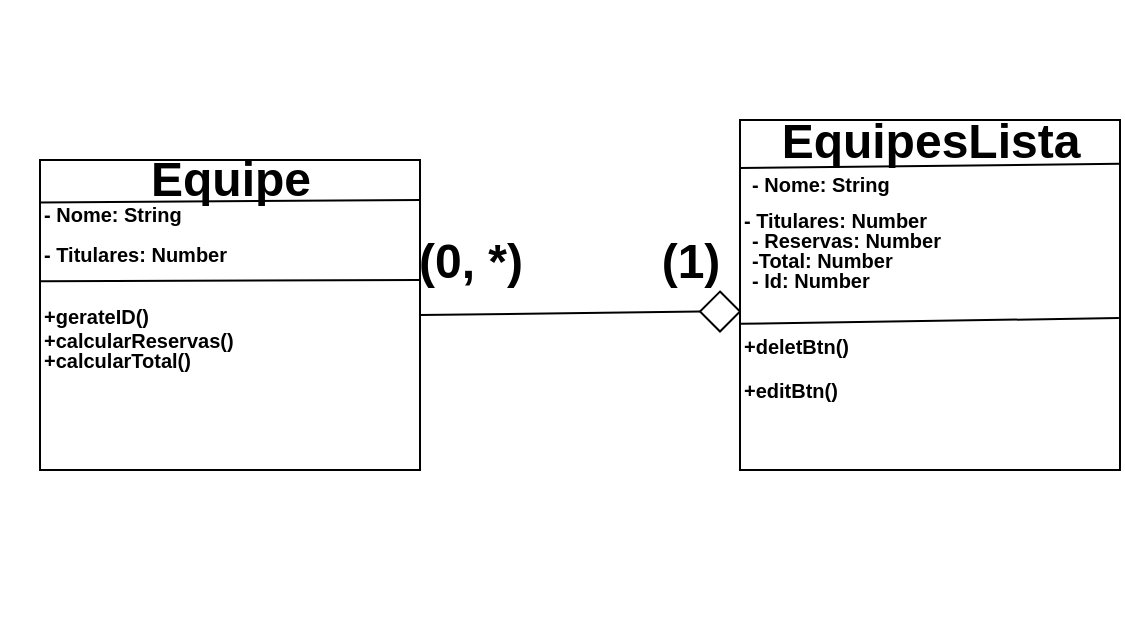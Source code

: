 <mxfile>
    <diagram id="HpUwxvtieIS37iP2yzlN" name="Página-1">
        <mxGraphModel dx="694" dy="608" grid="1" gridSize="10" guides="1" tooltips="1" connect="1" arrows="1" fold="1" page="1" pageScale="1" pageWidth="827" pageHeight="1169" math="0" shadow="0">
            <root>
                <mxCell id="0"/>
                <mxCell id="1" parent="0"/>
                <mxCell id="41" value="" style="group" parent="1" vertex="1" connectable="0">
                    <mxGeometry width="560" height="320" as="geometry"/>
                </mxCell>
                <mxCell id="17" value="" style="group" parent="41" vertex="1" connectable="0">
                    <mxGeometry x="20" y="80" width="190" height="160" as="geometry"/>
                </mxCell>
                <mxCell id="2" value="" style="whiteSpace=wrap;html=1;" parent="17" vertex="1">
                    <mxGeometry width="190" height="155.0" as="geometry"/>
                </mxCell>
                <mxCell id="4" value="" style="endArrow=none;html=1;exitX=-0.002;exitY=0.137;exitDx=0;exitDy=0;exitPerimeter=0;" parent="17" source="2" edge="1">
                    <mxGeometry width="50" height="50" relative="1" as="geometry">
                        <mxPoint x="170" y="25.0" as="sourcePoint"/>
                        <mxPoint x="190" y="20.0" as="targetPoint"/>
                    </mxGeometry>
                </mxCell>
                <mxCell id="5" value="Equipe" style="text;strokeColor=none;fillColor=none;html=1;fontSize=24;fontStyle=1;verticalAlign=middle;align=center;" parent="17" vertex="1">
                    <mxGeometry x="45" width="100" height="20.0" as="geometry"/>
                </mxCell>
                <mxCell id="6" value="- Nome: String" style="text;strokeColor=none;fillColor=none;html=1;fontSize=10;fontStyle=1;verticalAlign=middle;align=left;" parent="17" vertex="1">
                    <mxGeometry y="17.068" width="80" height="20.0" as="geometry"/>
                </mxCell>
                <mxCell id="14" value="- Titulares: Number" style="text;strokeColor=none;fillColor=none;html=1;fontSize=10;fontStyle=1;verticalAlign=middle;align=left;" parent="17" vertex="1">
                    <mxGeometry y="37.069" width="80" height="20.0" as="geometry"/>
                </mxCell>
                <mxCell id="42" value="" style="endArrow=none;html=1;fontSize=10;exitX=0.002;exitY=0.391;exitDx=0;exitDy=0;exitPerimeter=0;" parent="17" edge="1" source="2">
                    <mxGeometry width="50" height="50" relative="1" as="geometry">
                        <mxPoint y="123.733" as="sourcePoint"/>
                        <mxPoint x="190" y="60" as="targetPoint"/>
                    </mxGeometry>
                </mxCell>
                <mxCell id="43" value="+calcularTotal()" style="text;strokeColor=none;fillColor=none;html=1;fontSize=10;fontStyle=1;verticalAlign=middle;align=left;" parent="17" vertex="1">
                    <mxGeometry y="89.997" width="80" height="20.0" as="geometry"/>
                </mxCell>
                <mxCell id="45" value="+calcularReservas()" style="text;strokeColor=none;fillColor=none;html=1;fontSize=10;fontStyle=1;verticalAlign=middle;align=left;" parent="17" vertex="1">
                    <mxGeometry y="79.999" width="80" height="20.0" as="geometry"/>
                </mxCell>
                <mxCell id="47" value="+gerateID()" style="text;strokeColor=none;fillColor=none;html=1;fontSize=10;fontStyle=1;verticalAlign=middle;align=left;" parent="17" vertex="1">
                    <mxGeometry y="67.505" width="80" height="20.0" as="geometry"/>
                </mxCell>
                <mxCell id="34" value="" style="endArrow=none;html=1;fontSize=10;exitX=1;exitY=0.5;exitDx=0;exitDy=0;entryX=0;entryY=0.5;entryDx=0;entryDy=0;" parent="41" source="2" target="33" edge="1">
                    <mxGeometry width="50" height="50" relative="1" as="geometry">
                        <mxPoint x="190" y="155" as="sourcePoint"/>
                        <mxPoint x="370" y="155.781" as="targetPoint"/>
                    </mxGeometry>
                </mxCell>
                <mxCell id="33" value="" style="rhombus;whiteSpace=wrap;html=1;fontSize=10;" parent="41" vertex="1">
                    <mxGeometry x="350" y="145.78" width="20" height="20" as="geometry"/>
                </mxCell>
                <mxCell id="35" value="(0, *)" style="text;strokeColor=none;fillColor=none;html=1;fontSize=24;fontStyle=1;verticalAlign=middle;align=center;" parent="41" vertex="1">
                    <mxGeometry x="210" y="115.78" width="50" height="30" as="geometry"/>
                </mxCell>
                <mxCell id="36" value="(1)" style="text;strokeColor=none;fillColor=none;html=1;fontSize=24;fontStyle=1;verticalAlign=middle;align=center;" parent="41" vertex="1">
                    <mxGeometry x="320" y="115.78" width="50" height="30" as="geometry"/>
                </mxCell>
                <mxCell id="56" value="" style="group" vertex="1" connectable="0" parent="41">
                    <mxGeometry x="370" y="60" width="190" height="175" as="geometry"/>
                </mxCell>
                <mxCell id="16" value="" style="endArrow=none;html=1;fontSize=10;exitX=1;exitY=0.5;exitDx=0;exitDy=0;entryX=0;entryY=0.5;entryDx=0;entryDy=0;startArrow=none;" parent="56" source="33" edge="1">
                    <mxGeometry width="50" height="50" relative="1" as="geometry">
                        <mxPoint x="-70" y="150" as="sourcePoint"/>
                        <mxPoint y="95.781" as="targetPoint"/>
                    </mxGeometry>
                </mxCell>
                <mxCell id="18" value="" style="group" parent="56" vertex="1" connectable="0">
                    <mxGeometry width="190" height="175" as="geometry"/>
                </mxCell>
                <mxCell id="19" value="" style="whiteSpace=wrap;html=1;" parent="18" vertex="1">
                    <mxGeometry width="190" height="175.0" as="geometry"/>
                </mxCell>
                <mxCell id="20" value="" style="endArrow=none;html=1;exitX=-0.002;exitY=0.137;exitDx=0;exitDy=0;exitPerimeter=0;" parent="18" source="19" edge="1">
                    <mxGeometry width="50" height="50" relative="1" as="geometry">
                        <mxPoint x="170" y="27.344" as="sourcePoint"/>
                        <mxPoint x="190" y="21.875" as="targetPoint"/>
                    </mxGeometry>
                </mxCell>
                <mxCell id="21" value="EquipesLista" style="text;strokeColor=none;fillColor=none;html=1;fontSize=24;fontStyle=1;verticalAlign=middle;align=center;" parent="18" vertex="1">
                    <mxGeometry x="45" width="100" height="21.875" as="geometry"/>
                </mxCell>
                <mxCell id="39" value="+deletBtn()" style="text;strokeColor=none;fillColor=none;html=1;fontSize=10;fontStyle=1;verticalAlign=middle;align=left;" parent="18" vertex="1">
                    <mxGeometry y="101.88" width="80" height="21.875" as="geometry"/>
                </mxCell>
                <mxCell id="40" value="+editBtn()" style="text;strokeColor=none;fillColor=none;html=1;fontSize=10;fontStyle=1;verticalAlign=middle;align=left;" parent="18" vertex="1">
                    <mxGeometry y="123.76" width="80" height="21.875" as="geometry"/>
                </mxCell>
                <mxCell id="49" value="- Nome: String" style="text;strokeColor=none;fillColor=none;html=1;fontSize=10;fontStyle=1;verticalAlign=middle;align=left;" vertex="1" parent="18">
                    <mxGeometry x="4" y="21.878" width="80" height="20.0" as="geometry"/>
                </mxCell>
                <mxCell id="50" value="- Titulares: Number" style="text;strokeColor=none;fillColor=none;html=1;fontSize=10;fontStyle=1;verticalAlign=middle;align=left;" vertex="1" parent="18">
                    <mxGeometry y="39.999" width="80" height="20.0" as="geometry"/>
                </mxCell>
                <mxCell id="51" value="- Reservas: Number" style="text;strokeColor=none;fillColor=none;html=1;fontSize=10;fontStyle=1;verticalAlign=middle;align=left;" vertex="1" parent="18">
                    <mxGeometry x="4" y="49.999" width="80" height="20.0" as="geometry"/>
                </mxCell>
                <mxCell id="52" value="- Id: Number" style="text;strokeColor=none;fillColor=none;html=1;fontSize=10;fontStyle=1;verticalAlign=middle;align=left;" vertex="1" parent="18">
                    <mxGeometry x="4" y="69.999" width="80" height="20.0" as="geometry"/>
                </mxCell>
                <mxCell id="37" value="" style="endArrow=none;html=1;fontSize=10;exitX=0;exitY=0;exitDx=0;exitDy=0;entryX=0.997;entryY=0.566;entryDx=0;entryDy=0;entryPerimeter=0;" parent="18" source="39" target="19" edge="1">
                    <mxGeometry width="50" height="50" relative="1" as="geometry">
                        <mxPoint x="30" y="150" as="sourcePoint"/>
                        <mxPoint x="80" y="100" as="targetPoint"/>
                    </mxGeometry>
                </mxCell>
                <mxCell id="55" value="-Total: Number" style="text;strokeColor=none;fillColor=none;html=1;fontSize=10;fontStyle=1;verticalAlign=middle;align=left;" vertex="1" parent="18">
                    <mxGeometry x="4" y="59.999" width="80" height="20.0" as="geometry"/>
                </mxCell>
            </root>
        </mxGraphModel>
    </diagram>
</mxfile>